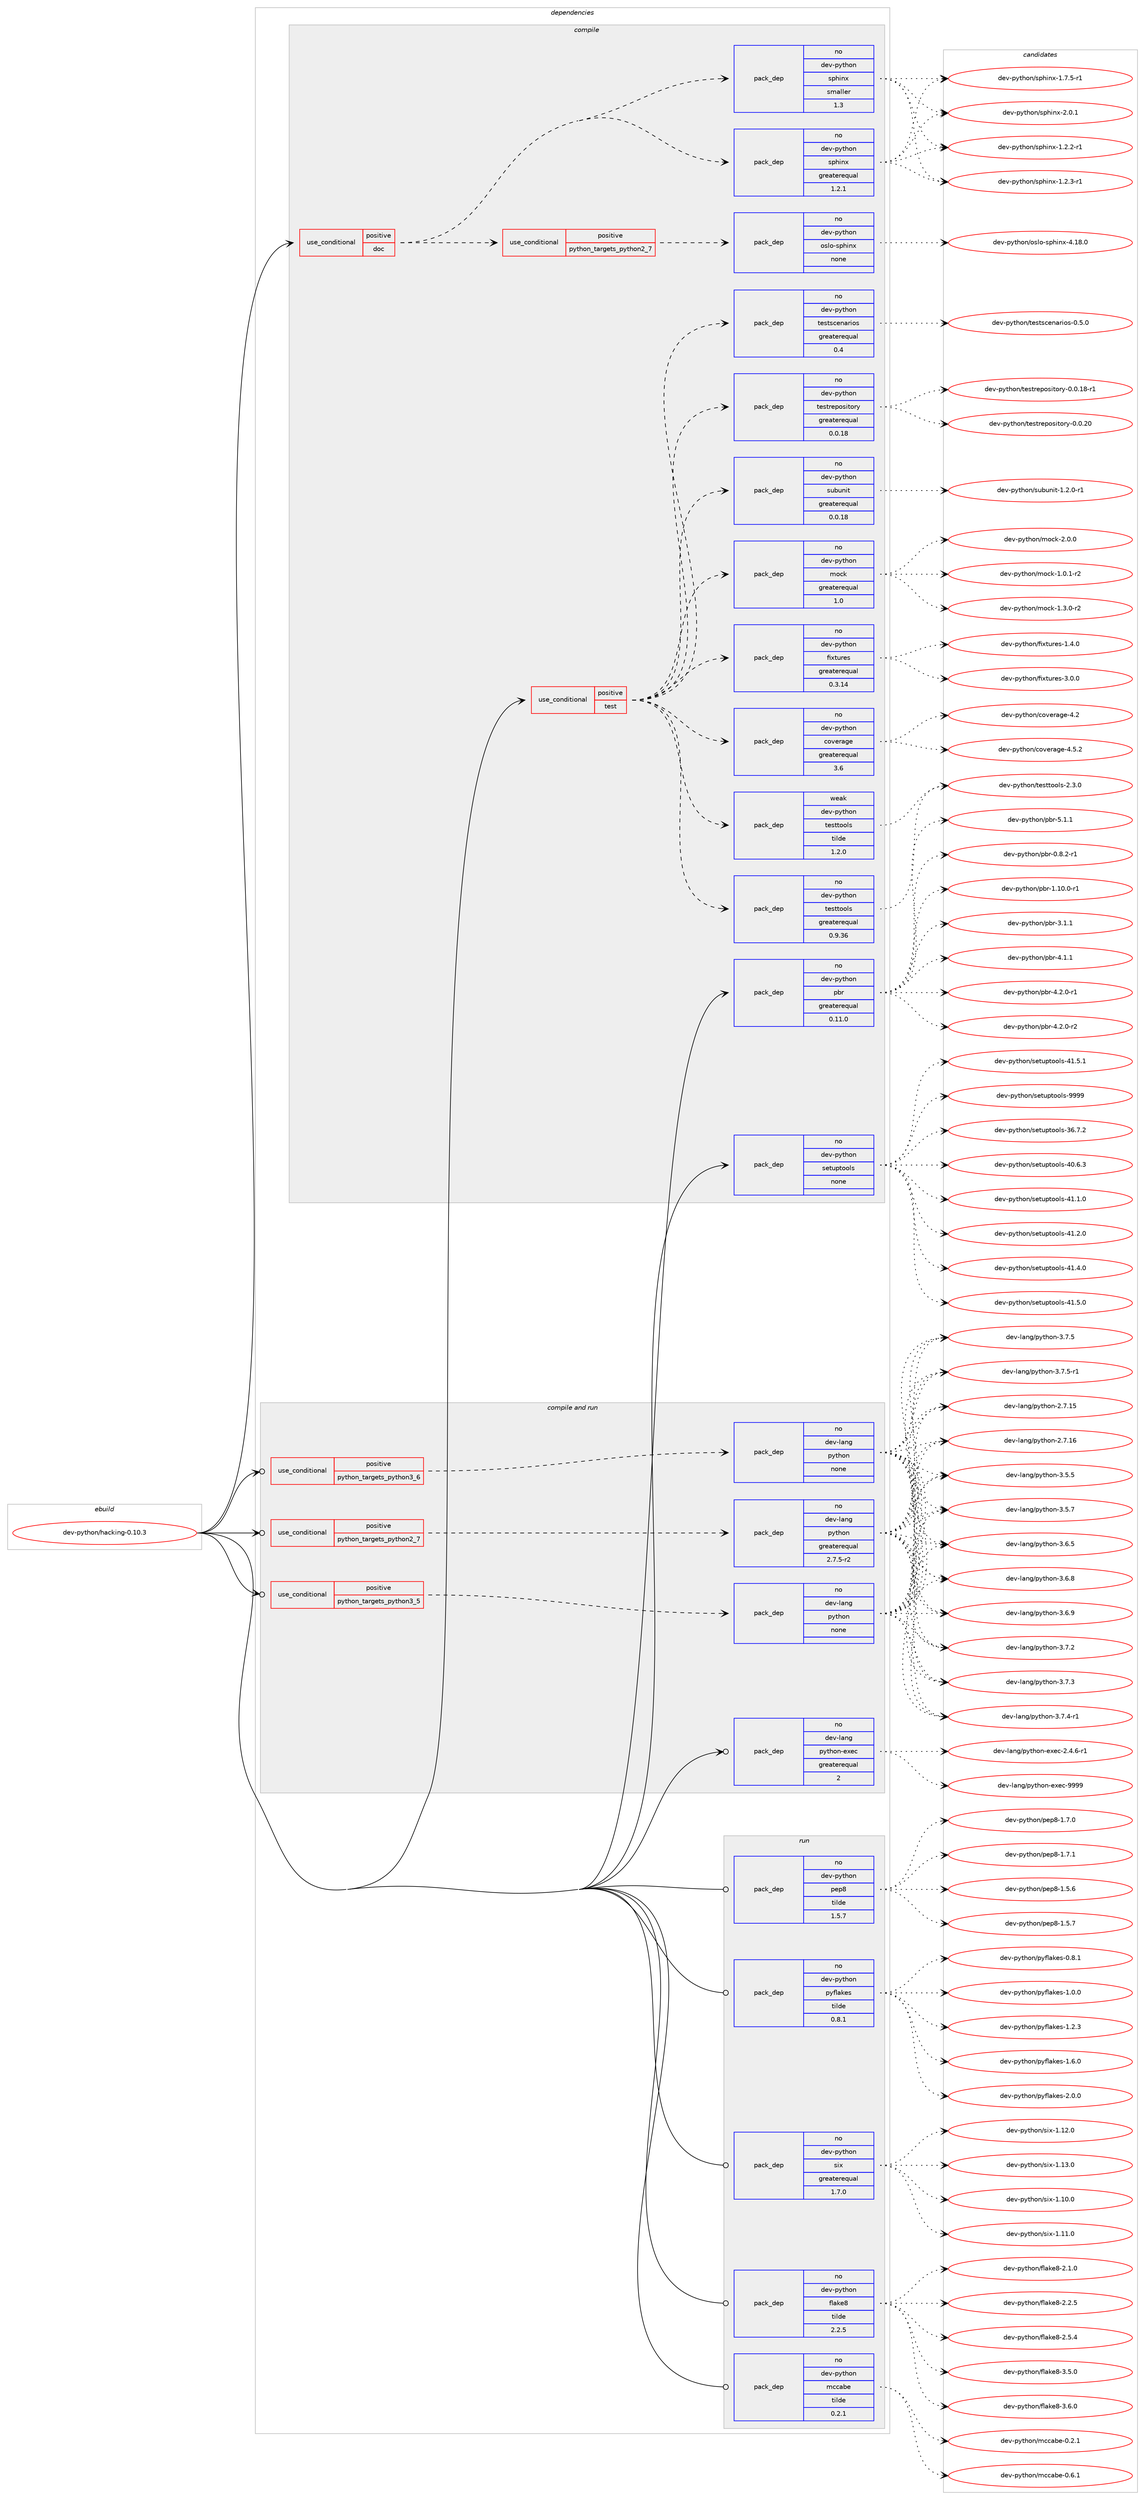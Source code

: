digraph prolog {

# *************
# Graph options
# *************

newrank=true;
concentrate=true;
compound=true;
graph [rankdir=LR,fontname=Helvetica,fontsize=10,ranksep=1.5];#, ranksep=2.5, nodesep=0.2];
edge  [arrowhead=vee];
node  [fontname=Helvetica,fontsize=10];

# **********
# The ebuild
# **********

subgraph cluster_leftcol {
color=gray;
rank=same;
label=<<i>ebuild</i>>;
id [label="dev-python/hacking-0.10.3", color=red, width=4, href="../dev-python/hacking-0.10.3.svg"];
}

# ****************
# The dependencies
# ****************

subgraph cluster_midcol {
color=gray;
label=<<i>dependencies</i>>;
subgraph cluster_compile {
fillcolor="#eeeeee";
style=filled;
label=<<i>compile</i>>;
subgraph cond140404 {
dependency608128 [label=<<TABLE BORDER="0" CELLBORDER="1" CELLSPACING="0" CELLPADDING="4"><TR><TD ROWSPAN="3" CELLPADDING="10">use_conditional</TD></TR><TR><TD>positive</TD></TR><TR><TD>doc</TD></TR></TABLE>>, shape=none, color=red];
subgraph pack455925 {
dependency608129 [label=<<TABLE BORDER="0" CELLBORDER="1" CELLSPACING="0" CELLPADDING="4" WIDTH="220"><TR><TD ROWSPAN="6" CELLPADDING="30">pack_dep</TD></TR><TR><TD WIDTH="110">no</TD></TR><TR><TD>dev-python</TD></TR><TR><TD>sphinx</TD></TR><TR><TD>greaterequal</TD></TR><TR><TD>1.2.1</TD></TR></TABLE>>, shape=none, color=blue];
}
dependency608128:e -> dependency608129:w [weight=20,style="dashed",arrowhead="vee"];
subgraph pack455926 {
dependency608130 [label=<<TABLE BORDER="0" CELLBORDER="1" CELLSPACING="0" CELLPADDING="4" WIDTH="220"><TR><TD ROWSPAN="6" CELLPADDING="30">pack_dep</TD></TR><TR><TD WIDTH="110">no</TD></TR><TR><TD>dev-python</TD></TR><TR><TD>sphinx</TD></TR><TR><TD>smaller</TD></TR><TR><TD>1.3</TD></TR></TABLE>>, shape=none, color=blue];
}
dependency608128:e -> dependency608130:w [weight=20,style="dashed",arrowhead="vee"];
subgraph cond140405 {
dependency608131 [label=<<TABLE BORDER="0" CELLBORDER="1" CELLSPACING="0" CELLPADDING="4"><TR><TD ROWSPAN="3" CELLPADDING="10">use_conditional</TD></TR><TR><TD>positive</TD></TR><TR><TD>python_targets_python2_7</TD></TR></TABLE>>, shape=none, color=red];
subgraph pack455927 {
dependency608132 [label=<<TABLE BORDER="0" CELLBORDER="1" CELLSPACING="0" CELLPADDING="4" WIDTH="220"><TR><TD ROWSPAN="6" CELLPADDING="30">pack_dep</TD></TR><TR><TD WIDTH="110">no</TD></TR><TR><TD>dev-python</TD></TR><TR><TD>oslo-sphinx</TD></TR><TR><TD>none</TD></TR><TR><TD></TD></TR></TABLE>>, shape=none, color=blue];
}
dependency608131:e -> dependency608132:w [weight=20,style="dashed",arrowhead="vee"];
}
dependency608128:e -> dependency608131:w [weight=20,style="dashed",arrowhead="vee"];
}
id:e -> dependency608128:w [weight=20,style="solid",arrowhead="vee"];
subgraph cond140406 {
dependency608133 [label=<<TABLE BORDER="0" CELLBORDER="1" CELLSPACING="0" CELLPADDING="4"><TR><TD ROWSPAN="3" CELLPADDING="10">use_conditional</TD></TR><TR><TD>positive</TD></TR><TR><TD>test</TD></TR></TABLE>>, shape=none, color=red];
subgraph pack455928 {
dependency608134 [label=<<TABLE BORDER="0" CELLBORDER="1" CELLSPACING="0" CELLPADDING="4" WIDTH="220"><TR><TD ROWSPAN="6" CELLPADDING="30">pack_dep</TD></TR><TR><TD WIDTH="110">no</TD></TR><TR><TD>dev-python</TD></TR><TR><TD>coverage</TD></TR><TR><TD>greaterequal</TD></TR><TR><TD>3.6</TD></TR></TABLE>>, shape=none, color=blue];
}
dependency608133:e -> dependency608134:w [weight=20,style="dashed",arrowhead="vee"];
subgraph pack455929 {
dependency608135 [label=<<TABLE BORDER="0" CELLBORDER="1" CELLSPACING="0" CELLPADDING="4" WIDTH="220"><TR><TD ROWSPAN="6" CELLPADDING="30">pack_dep</TD></TR><TR><TD WIDTH="110">no</TD></TR><TR><TD>dev-python</TD></TR><TR><TD>fixtures</TD></TR><TR><TD>greaterequal</TD></TR><TR><TD>0.3.14</TD></TR></TABLE>>, shape=none, color=blue];
}
dependency608133:e -> dependency608135:w [weight=20,style="dashed",arrowhead="vee"];
subgraph pack455930 {
dependency608136 [label=<<TABLE BORDER="0" CELLBORDER="1" CELLSPACING="0" CELLPADDING="4" WIDTH="220"><TR><TD ROWSPAN="6" CELLPADDING="30">pack_dep</TD></TR><TR><TD WIDTH="110">no</TD></TR><TR><TD>dev-python</TD></TR><TR><TD>mock</TD></TR><TR><TD>greaterequal</TD></TR><TR><TD>1.0</TD></TR></TABLE>>, shape=none, color=blue];
}
dependency608133:e -> dependency608136:w [weight=20,style="dashed",arrowhead="vee"];
subgraph pack455931 {
dependency608137 [label=<<TABLE BORDER="0" CELLBORDER="1" CELLSPACING="0" CELLPADDING="4" WIDTH="220"><TR><TD ROWSPAN="6" CELLPADDING="30">pack_dep</TD></TR><TR><TD WIDTH="110">no</TD></TR><TR><TD>dev-python</TD></TR><TR><TD>subunit</TD></TR><TR><TD>greaterequal</TD></TR><TR><TD>0.0.18</TD></TR></TABLE>>, shape=none, color=blue];
}
dependency608133:e -> dependency608137:w [weight=20,style="dashed",arrowhead="vee"];
subgraph pack455932 {
dependency608138 [label=<<TABLE BORDER="0" CELLBORDER="1" CELLSPACING="0" CELLPADDING="4" WIDTH="220"><TR><TD ROWSPAN="6" CELLPADDING="30">pack_dep</TD></TR><TR><TD WIDTH="110">no</TD></TR><TR><TD>dev-python</TD></TR><TR><TD>testrepository</TD></TR><TR><TD>greaterequal</TD></TR><TR><TD>0.0.18</TD></TR></TABLE>>, shape=none, color=blue];
}
dependency608133:e -> dependency608138:w [weight=20,style="dashed",arrowhead="vee"];
subgraph pack455933 {
dependency608139 [label=<<TABLE BORDER="0" CELLBORDER="1" CELLSPACING="0" CELLPADDING="4" WIDTH="220"><TR><TD ROWSPAN="6" CELLPADDING="30">pack_dep</TD></TR><TR><TD WIDTH="110">no</TD></TR><TR><TD>dev-python</TD></TR><TR><TD>testscenarios</TD></TR><TR><TD>greaterequal</TD></TR><TR><TD>0.4</TD></TR></TABLE>>, shape=none, color=blue];
}
dependency608133:e -> dependency608139:w [weight=20,style="dashed",arrowhead="vee"];
subgraph pack455934 {
dependency608140 [label=<<TABLE BORDER="0" CELLBORDER="1" CELLSPACING="0" CELLPADDING="4" WIDTH="220"><TR><TD ROWSPAN="6" CELLPADDING="30">pack_dep</TD></TR><TR><TD WIDTH="110">no</TD></TR><TR><TD>dev-python</TD></TR><TR><TD>testtools</TD></TR><TR><TD>greaterequal</TD></TR><TR><TD>0.9.36</TD></TR></TABLE>>, shape=none, color=blue];
}
dependency608133:e -> dependency608140:w [weight=20,style="dashed",arrowhead="vee"];
subgraph pack455935 {
dependency608141 [label=<<TABLE BORDER="0" CELLBORDER="1" CELLSPACING="0" CELLPADDING="4" WIDTH="220"><TR><TD ROWSPAN="6" CELLPADDING="30">pack_dep</TD></TR><TR><TD WIDTH="110">weak</TD></TR><TR><TD>dev-python</TD></TR><TR><TD>testtools</TD></TR><TR><TD>tilde</TD></TR><TR><TD>1.2.0</TD></TR></TABLE>>, shape=none, color=blue];
}
dependency608133:e -> dependency608141:w [weight=20,style="dashed",arrowhead="vee"];
}
id:e -> dependency608133:w [weight=20,style="solid",arrowhead="vee"];
subgraph pack455936 {
dependency608142 [label=<<TABLE BORDER="0" CELLBORDER="1" CELLSPACING="0" CELLPADDING="4" WIDTH="220"><TR><TD ROWSPAN="6" CELLPADDING="30">pack_dep</TD></TR><TR><TD WIDTH="110">no</TD></TR><TR><TD>dev-python</TD></TR><TR><TD>pbr</TD></TR><TR><TD>greaterequal</TD></TR><TR><TD>0.11.0</TD></TR></TABLE>>, shape=none, color=blue];
}
id:e -> dependency608142:w [weight=20,style="solid",arrowhead="vee"];
subgraph pack455937 {
dependency608143 [label=<<TABLE BORDER="0" CELLBORDER="1" CELLSPACING="0" CELLPADDING="4" WIDTH="220"><TR><TD ROWSPAN="6" CELLPADDING="30">pack_dep</TD></TR><TR><TD WIDTH="110">no</TD></TR><TR><TD>dev-python</TD></TR><TR><TD>setuptools</TD></TR><TR><TD>none</TD></TR><TR><TD></TD></TR></TABLE>>, shape=none, color=blue];
}
id:e -> dependency608143:w [weight=20,style="solid",arrowhead="vee"];
}
subgraph cluster_compileandrun {
fillcolor="#eeeeee";
style=filled;
label=<<i>compile and run</i>>;
subgraph cond140407 {
dependency608144 [label=<<TABLE BORDER="0" CELLBORDER="1" CELLSPACING="0" CELLPADDING="4"><TR><TD ROWSPAN="3" CELLPADDING="10">use_conditional</TD></TR><TR><TD>positive</TD></TR><TR><TD>python_targets_python2_7</TD></TR></TABLE>>, shape=none, color=red];
subgraph pack455938 {
dependency608145 [label=<<TABLE BORDER="0" CELLBORDER="1" CELLSPACING="0" CELLPADDING="4" WIDTH="220"><TR><TD ROWSPAN="6" CELLPADDING="30">pack_dep</TD></TR><TR><TD WIDTH="110">no</TD></TR><TR><TD>dev-lang</TD></TR><TR><TD>python</TD></TR><TR><TD>greaterequal</TD></TR><TR><TD>2.7.5-r2</TD></TR></TABLE>>, shape=none, color=blue];
}
dependency608144:e -> dependency608145:w [weight=20,style="dashed",arrowhead="vee"];
}
id:e -> dependency608144:w [weight=20,style="solid",arrowhead="odotvee"];
subgraph cond140408 {
dependency608146 [label=<<TABLE BORDER="0" CELLBORDER="1" CELLSPACING="0" CELLPADDING="4"><TR><TD ROWSPAN="3" CELLPADDING="10">use_conditional</TD></TR><TR><TD>positive</TD></TR><TR><TD>python_targets_python3_5</TD></TR></TABLE>>, shape=none, color=red];
subgraph pack455939 {
dependency608147 [label=<<TABLE BORDER="0" CELLBORDER="1" CELLSPACING="0" CELLPADDING="4" WIDTH="220"><TR><TD ROWSPAN="6" CELLPADDING="30">pack_dep</TD></TR><TR><TD WIDTH="110">no</TD></TR><TR><TD>dev-lang</TD></TR><TR><TD>python</TD></TR><TR><TD>none</TD></TR><TR><TD></TD></TR></TABLE>>, shape=none, color=blue];
}
dependency608146:e -> dependency608147:w [weight=20,style="dashed",arrowhead="vee"];
}
id:e -> dependency608146:w [weight=20,style="solid",arrowhead="odotvee"];
subgraph cond140409 {
dependency608148 [label=<<TABLE BORDER="0" CELLBORDER="1" CELLSPACING="0" CELLPADDING="4"><TR><TD ROWSPAN="3" CELLPADDING="10">use_conditional</TD></TR><TR><TD>positive</TD></TR><TR><TD>python_targets_python3_6</TD></TR></TABLE>>, shape=none, color=red];
subgraph pack455940 {
dependency608149 [label=<<TABLE BORDER="0" CELLBORDER="1" CELLSPACING="0" CELLPADDING="4" WIDTH="220"><TR><TD ROWSPAN="6" CELLPADDING="30">pack_dep</TD></TR><TR><TD WIDTH="110">no</TD></TR><TR><TD>dev-lang</TD></TR><TR><TD>python</TD></TR><TR><TD>none</TD></TR><TR><TD></TD></TR></TABLE>>, shape=none, color=blue];
}
dependency608148:e -> dependency608149:w [weight=20,style="dashed",arrowhead="vee"];
}
id:e -> dependency608148:w [weight=20,style="solid",arrowhead="odotvee"];
subgraph pack455941 {
dependency608150 [label=<<TABLE BORDER="0" CELLBORDER="1" CELLSPACING="0" CELLPADDING="4" WIDTH="220"><TR><TD ROWSPAN="6" CELLPADDING="30">pack_dep</TD></TR><TR><TD WIDTH="110">no</TD></TR><TR><TD>dev-lang</TD></TR><TR><TD>python-exec</TD></TR><TR><TD>greaterequal</TD></TR><TR><TD>2</TD></TR></TABLE>>, shape=none, color=blue];
}
id:e -> dependency608150:w [weight=20,style="solid",arrowhead="odotvee"];
}
subgraph cluster_run {
fillcolor="#eeeeee";
style=filled;
label=<<i>run</i>>;
subgraph pack455942 {
dependency608151 [label=<<TABLE BORDER="0" CELLBORDER="1" CELLSPACING="0" CELLPADDING="4" WIDTH="220"><TR><TD ROWSPAN="6" CELLPADDING="30">pack_dep</TD></TR><TR><TD WIDTH="110">no</TD></TR><TR><TD>dev-python</TD></TR><TR><TD>flake8</TD></TR><TR><TD>tilde</TD></TR><TR><TD>2.2.5</TD></TR></TABLE>>, shape=none, color=blue];
}
id:e -> dependency608151:w [weight=20,style="solid",arrowhead="odot"];
subgraph pack455943 {
dependency608152 [label=<<TABLE BORDER="0" CELLBORDER="1" CELLSPACING="0" CELLPADDING="4" WIDTH="220"><TR><TD ROWSPAN="6" CELLPADDING="30">pack_dep</TD></TR><TR><TD WIDTH="110">no</TD></TR><TR><TD>dev-python</TD></TR><TR><TD>mccabe</TD></TR><TR><TD>tilde</TD></TR><TR><TD>0.2.1</TD></TR></TABLE>>, shape=none, color=blue];
}
id:e -> dependency608152:w [weight=20,style="solid",arrowhead="odot"];
subgraph pack455944 {
dependency608153 [label=<<TABLE BORDER="0" CELLBORDER="1" CELLSPACING="0" CELLPADDING="4" WIDTH="220"><TR><TD ROWSPAN="6" CELLPADDING="30">pack_dep</TD></TR><TR><TD WIDTH="110">no</TD></TR><TR><TD>dev-python</TD></TR><TR><TD>pep8</TD></TR><TR><TD>tilde</TD></TR><TR><TD>1.5.7</TD></TR></TABLE>>, shape=none, color=blue];
}
id:e -> dependency608153:w [weight=20,style="solid",arrowhead="odot"];
subgraph pack455945 {
dependency608154 [label=<<TABLE BORDER="0" CELLBORDER="1" CELLSPACING="0" CELLPADDING="4" WIDTH="220"><TR><TD ROWSPAN="6" CELLPADDING="30">pack_dep</TD></TR><TR><TD WIDTH="110">no</TD></TR><TR><TD>dev-python</TD></TR><TR><TD>pyflakes</TD></TR><TR><TD>tilde</TD></TR><TR><TD>0.8.1</TD></TR></TABLE>>, shape=none, color=blue];
}
id:e -> dependency608154:w [weight=20,style="solid",arrowhead="odot"];
subgraph pack455946 {
dependency608155 [label=<<TABLE BORDER="0" CELLBORDER="1" CELLSPACING="0" CELLPADDING="4" WIDTH="220"><TR><TD ROWSPAN="6" CELLPADDING="30">pack_dep</TD></TR><TR><TD WIDTH="110">no</TD></TR><TR><TD>dev-python</TD></TR><TR><TD>six</TD></TR><TR><TD>greaterequal</TD></TR><TR><TD>1.7.0</TD></TR></TABLE>>, shape=none, color=blue];
}
id:e -> dependency608155:w [weight=20,style="solid",arrowhead="odot"];
}
}

# **************
# The candidates
# **************

subgraph cluster_choices {
rank=same;
color=gray;
label=<<i>candidates</i>>;

subgraph choice455925 {
color=black;
nodesep=1;
choice10010111845112121116104111110471151121041051101204549465046504511449 [label="dev-python/sphinx-1.2.2-r1", color=red, width=4,href="../dev-python/sphinx-1.2.2-r1.svg"];
choice10010111845112121116104111110471151121041051101204549465046514511449 [label="dev-python/sphinx-1.2.3-r1", color=red, width=4,href="../dev-python/sphinx-1.2.3-r1.svg"];
choice10010111845112121116104111110471151121041051101204549465546534511449 [label="dev-python/sphinx-1.7.5-r1", color=red, width=4,href="../dev-python/sphinx-1.7.5-r1.svg"];
choice1001011184511212111610411111047115112104105110120455046484649 [label="dev-python/sphinx-2.0.1", color=red, width=4,href="../dev-python/sphinx-2.0.1.svg"];
dependency608129:e -> choice10010111845112121116104111110471151121041051101204549465046504511449:w [style=dotted,weight="100"];
dependency608129:e -> choice10010111845112121116104111110471151121041051101204549465046514511449:w [style=dotted,weight="100"];
dependency608129:e -> choice10010111845112121116104111110471151121041051101204549465546534511449:w [style=dotted,weight="100"];
dependency608129:e -> choice1001011184511212111610411111047115112104105110120455046484649:w [style=dotted,weight="100"];
}
subgraph choice455926 {
color=black;
nodesep=1;
choice10010111845112121116104111110471151121041051101204549465046504511449 [label="dev-python/sphinx-1.2.2-r1", color=red, width=4,href="../dev-python/sphinx-1.2.2-r1.svg"];
choice10010111845112121116104111110471151121041051101204549465046514511449 [label="dev-python/sphinx-1.2.3-r1", color=red, width=4,href="../dev-python/sphinx-1.2.3-r1.svg"];
choice10010111845112121116104111110471151121041051101204549465546534511449 [label="dev-python/sphinx-1.7.5-r1", color=red, width=4,href="../dev-python/sphinx-1.7.5-r1.svg"];
choice1001011184511212111610411111047115112104105110120455046484649 [label="dev-python/sphinx-2.0.1", color=red, width=4,href="../dev-python/sphinx-2.0.1.svg"];
dependency608130:e -> choice10010111845112121116104111110471151121041051101204549465046504511449:w [style=dotted,weight="100"];
dependency608130:e -> choice10010111845112121116104111110471151121041051101204549465046514511449:w [style=dotted,weight="100"];
dependency608130:e -> choice10010111845112121116104111110471151121041051101204549465546534511449:w [style=dotted,weight="100"];
dependency608130:e -> choice1001011184511212111610411111047115112104105110120455046484649:w [style=dotted,weight="100"];
}
subgraph choice455927 {
color=black;
nodesep=1;
choice10010111845112121116104111110471111151081114511511210410511012045524649564648 [label="dev-python/oslo-sphinx-4.18.0", color=red, width=4,href="../dev-python/oslo-sphinx-4.18.0.svg"];
dependency608132:e -> choice10010111845112121116104111110471111151081114511511210410511012045524649564648:w [style=dotted,weight="100"];
}
subgraph choice455928 {
color=black;
nodesep=1;
choice1001011184511212111610411111047991111181011149710310145524650 [label="dev-python/coverage-4.2", color=red, width=4,href="../dev-python/coverage-4.2.svg"];
choice10010111845112121116104111110479911111810111497103101455246534650 [label="dev-python/coverage-4.5.2", color=red, width=4,href="../dev-python/coverage-4.5.2.svg"];
dependency608134:e -> choice1001011184511212111610411111047991111181011149710310145524650:w [style=dotted,weight="100"];
dependency608134:e -> choice10010111845112121116104111110479911111810111497103101455246534650:w [style=dotted,weight="100"];
}
subgraph choice455929 {
color=black;
nodesep=1;
choice1001011184511212111610411111047102105120116117114101115454946524648 [label="dev-python/fixtures-1.4.0", color=red, width=4,href="../dev-python/fixtures-1.4.0.svg"];
choice1001011184511212111610411111047102105120116117114101115455146484648 [label="dev-python/fixtures-3.0.0", color=red, width=4,href="../dev-python/fixtures-3.0.0.svg"];
dependency608135:e -> choice1001011184511212111610411111047102105120116117114101115454946524648:w [style=dotted,weight="100"];
dependency608135:e -> choice1001011184511212111610411111047102105120116117114101115455146484648:w [style=dotted,weight="100"];
}
subgraph choice455930 {
color=black;
nodesep=1;
choice1001011184511212111610411111047109111991074549464846494511450 [label="dev-python/mock-1.0.1-r2", color=red, width=4,href="../dev-python/mock-1.0.1-r2.svg"];
choice1001011184511212111610411111047109111991074549465146484511450 [label="dev-python/mock-1.3.0-r2", color=red, width=4,href="../dev-python/mock-1.3.0-r2.svg"];
choice100101118451121211161041111104710911199107455046484648 [label="dev-python/mock-2.0.0", color=red, width=4,href="../dev-python/mock-2.0.0.svg"];
dependency608136:e -> choice1001011184511212111610411111047109111991074549464846494511450:w [style=dotted,weight="100"];
dependency608136:e -> choice1001011184511212111610411111047109111991074549465146484511450:w [style=dotted,weight="100"];
dependency608136:e -> choice100101118451121211161041111104710911199107455046484648:w [style=dotted,weight="100"];
}
subgraph choice455931 {
color=black;
nodesep=1;
choice1001011184511212111610411111047115117981171101051164549465046484511449 [label="dev-python/subunit-1.2.0-r1", color=red, width=4,href="../dev-python/subunit-1.2.0-r1.svg"];
dependency608137:e -> choice1001011184511212111610411111047115117981171101051164549465046484511449:w [style=dotted,weight="100"];
}
subgraph choice455932 {
color=black;
nodesep=1;
choice1001011184511212111610411111047116101115116114101112111115105116111114121454846484649564511449 [label="dev-python/testrepository-0.0.18-r1", color=red, width=4,href="../dev-python/testrepository-0.0.18-r1.svg"];
choice100101118451121211161041111104711610111511611410111211111510511611111412145484648465048 [label="dev-python/testrepository-0.0.20", color=red, width=4,href="../dev-python/testrepository-0.0.20.svg"];
dependency608138:e -> choice1001011184511212111610411111047116101115116114101112111115105116111114121454846484649564511449:w [style=dotted,weight="100"];
dependency608138:e -> choice100101118451121211161041111104711610111511611410111211111510511611111412145484648465048:w [style=dotted,weight="100"];
}
subgraph choice455933 {
color=black;
nodesep=1;
choice10010111845112121116104111110471161011151161159910111097114105111115454846534648 [label="dev-python/testscenarios-0.5.0", color=red, width=4,href="../dev-python/testscenarios-0.5.0.svg"];
dependency608139:e -> choice10010111845112121116104111110471161011151161159910111097114105111115454846534648:w [style=dotted,weight="100"];
}
subgraph choice455934 {
color=black;
nodesep=1;
choice1001011184511212111610411111047116101115116116111111108115455046514648 [label="dev-python/testtools-2.3.0", color=red, width=4,href="../dev-python/testtools-2.3.0.svg"];
dependency608140:e -> choice1001011184511212111610411111047116101115116116111111108115455046514648:w [style=dotted,weight="100"];
}
subgraph choice455935 {
color=black;
nodesep=1;
choice1001011184511212111610411111047116101115116116111111108115455046514648 [label="dev-python/testtools-2.3.0", color=red, width=4,href="../dev-python/testtools-2.3.0.svg"];
dependency608141:e -> choice1001011184511212111610411111047116101115116116111111108115455046514648:w [style=dotted,weight="100"];
}
subgraph choice455936 {
color=black;
nodesep=1;
choice1001011184511212111610411111047112981144548465646504511449 [label="dev-python/pbr-0.8.2-r1", color=red, width=4,href="../dev-python/pbr-0.8.2-r1.svg"];
choice100101118451121211161041111104711298114454946494846484511449 [label="dev-python/pbr-1.10.0-r1", color=red, width=4,href="../dev-python/pbr-1.10.0-r1.svg"];
choice100101118451121211161041111104711298114455146494649 [label="dev-python/pbr-3.1.1", color=red, width=4,href="../dev-python/pbr-3.1.1.svg"];
choice100101118451121211161041111104711298114455246494649 [label="dev-python/pbr-4.1.1", color=red, width=4,href="../dev-python/pbr-4.1.1.svg"];
choice1001011184511212111610411111047112981144552465046484511449 [label="dev-python/pbr-4.2.0-r1", color=red, width=4,href="../dev-python/pbr-4.2.0-r1.svg"];
choice1001011184511212111610411111047112981144552465046484511450 [label="dev-python/pbr-4.2.0-r2", color=red, width=4,href="../dev-python/pbr-4.2.0-r2.svg"];
choice100101118451121211161041111104711298114455346494649 [label="dev-python/pbr-5.1.1", color=red, width=4,href="../dev-python/pbr-5.1.1.svg"];
dependency608142:e -> choice1001011184511212111610411111047112981144548465646504511449:w [style=dotted,weight="100"];
dependency608142:e -> choice100101118451121211161041111104711298114454946494846484511449:w [style=dotted,weight="100"];
dependency608142:e -> choice100101118451121211161041111104711298114455146494649:w [style=dotted,weight="100"];
dependency608142:e -> choice100101118451121211161041111104711298114455246494649:w [style=dotted,weight="100"];
dependency608142:e -> choice1001011184511212111610411111047112981144552465046484511449:w [style=dotted,weight="100"];
dependency608142:e -> choice1001011184511212111610411111047112981144552465046484511450:w [style=dotted,weight="100"];
dependency608142:e -> choice100101118451121211161041111104711298114455346494649:w [style=dotted,weight="100"];
}
subgraph choice455937 {
color=black;
nodesep=1;
choice100101118451121211161041111104711510111611711211611111110811545515446554650 [label="dev-python/setuptools-36.7.2", color=red, width=4,href="../dev-python/setuptools-36.7.2.svg"];
choice100101118451121211161041111104711510111611711211611111110811545524846544651 [label="dev-python/setuptools-40.6.3", color=red, width=4,href="../dev-python/setuptools-40.6.3.svg"];
choice100101118451121211161041111104711510111611711211611111110811545524946494648 [label="dev-python/setuptools-41.1.0", color=red, width=4,href="../dev-python/setuptools-41.1.0.svg"];
choice100101118451121211161041111104711510111611711211611111110811545524946504648 [label="dev-python/setuptools-41.2.0", color=red, width=4,href="../dev-python/setuptools-41.2.0.svg"];
choice100101118451121211161041111104711510111611711211611111110811545524946524648 [label="dev-python/setuptools-41.4.0", color=red, width=4,href="../dev-python/setuptools-41.4.0.svg"];
choice100101118451121211161041111104711510111611711211611111110811545524946534648 [label="dev-python/setuptools-41.5.0", color=red, width=4,href="../dev-python/setuptools-41.5.0.svg"];
choice100101118451121211161041111104711510111611711211611111110811545524946534649 [label="dev-python/setuptools-41.5.1", color=red, width=4,href="../dev-python/setuptools-41.5.1.svg"];
choice10010111845112121116104111110471151011161171121161111111081154557575757 [label="dev-python/setuptools-9999", color=red, width=4,href="../dev-python/setuptools-9999.svg"];
dependency608143:e -> choice100101118451121211161041111104711510111611711211611111110811545515446554650:w [style=dotted,weight="100"];
dependency608143:e -> choice100101118451121211161041111104711510111611711211611111110811545524846544651:w [style=dotted,weight="100"];
dependency608143:e -> choice100101118451121211161041111104711510111611711211611111110811545524946494648:w [style=dotted,weight="100"];
dependency608143:e -> choice100101118451121211161041111104711510111611711211611111110811545524946504648:w [style=dotted,weight="100"];
dependency608143:e -> choice100101118451121211161041111104711510111611711211611111110811545524946524648:w [style=dotted,weight="100"];
dependency608143:e -> choice100101118451121211161041111104711510111611711211611111110811545524946534648:w [style=dotted,weight="100"];
dependency608143:e -> choice100101118451121211161041111104711510111611711211611111110811545524946534649:w [style=dotted,weight="100"];
dependency608143:e -> choice10010111845112121116104111110471151011161171121161111111081154557575757:w [style=dotted,weight="100"];
}
subgraph choice455938 {
color=black;
nodesep=1;
choice10010111845108971101034711212111610411111045504655464953 [label="dev-lang/python-2.7.15", color=red, width=4,href="../dev-lang/python-2.7.15.svg"];
choice10010111845108971101034711212111610411111045504655464954 [label="dev-lang/python-2.7.16", color=red, width=4,href="../dev-lang/python-2.7.16.svg"];
choice100101118451089711010347112121116104111110455146534653 [label="dev-lang/python-3.5.5", color=red, width=4,href="../dev-lang/python-3.5.5.svg"];
choice100101118451089711010347112121116104111110455146534655 [label="dev-lang/python-3.5.7", color=red, width=4,href="../dev-lang/python-3.5.7.svg"];
choice100101118451089711010347112121116104111110455146544653 [label="dev-lang/python-3.6.5", color=red, width=4,href="../dev-lang/python-3.6.5.svg"];
choice100101118451089711010347112121116104111110455146544656 [label="dev-lang/python-3.6.8", color=red, width=4,href="../dev-lang/python-3.6.8.svg"];
choice100101118451089711010347112121116104111110455146544657 [label="dev-lang/python-3.6.9", color=red, width=4,href="../dev-lang/python-3.6.9.svg"];
choice100101118451089711010347112121116104111110455146554650 [label="dev-lang/python-3.7.2", color=red, width=4,href="../dev-lang/python-3.7.2.svg"];
choice100101118451089711010347112121116104111110455146554651 [label="dev-lang/python-3.7.3", color=red, width=4,href="../dev-lang/python-3.7.3.svg"];
choice1001011184510897110103471121211161041111104551465546524511449 [label="dev-lang/python-3.7.4-r1", color=red, width=4,href="../dev-lang/python-3.7.4-r1.svg"];
choice100101118451089711010347112121116104111110455146554653 [label="dev-lang/python-3.7.5", color=red, width=4,href="../dev-lang/python-3.7.5.svg"];
choice1001011184510897110103471121211161041111104551465546534511449 [label="dev-lang/python-3.7.5-r1", color=red, width=4,href="../dev-lang/python-3.7.5-r1.svg"];
dependency608145:e -> choice10010111845108971101034711212111610411111045504655464953:w [style=dotted,weight="100"];
dependency608145:e -> choice10010111845108971101034711212111610411111045504655464954:w [style=dotted,weight="100"];
dependency608145:e -> choice100101118451089711010347112121116104111110455146534653:w [style=dotted,weight="100"];
dependency608145:e -> choice100101118451089711010347112121116104111110455146534655:w [style=dotted,weight="100"];
dependency608145:e -> choice100101118451089711010347112121116104111110455146544653:w [style=dotted,weight="100"];
dependency608145:e -> choice100101118451089711010347112121116104111110455146544656:w [style=dotted,weight="100"];
dependency608145:e -> choice100101118451089711010347112121116104111110455146544657:w [style=dotted,weight="100"];
dependency608145:e -> choice100101118451089711010347112121116104111110455146554650:w [style=dotted,weight="100"];
dependency608145:e -> choice100101118451089711010347112121116104111110455146554651:w [style=dotted,weight="100"];
dependency608145:e -> choice1001011184510897110103471121211161041111104551465546524511449:w [style=dotted,weight="100"];
dependency608145:e -> choice100101118451089711010347112121116104111110455146554653:w [style=dotted,weight="100"];
dependency608145:e -> choice1001011184510897110103471121211161041111104551465546534511449:w [style=dotted,weight="100"];
}
subgraph choice455939 {
color=black;
nodesep=1;
choice10010111845108971101034711212111610411111045504655464953 [label="dev-lang/python-2.7.15", color=red, width=4,href="../dev-lang/python-2.7.15.svg"];
choice10010111845108971101034711212111610411111045504655464954 [label="dev-lang/python-2.7.16", color=red, width=4,href="../dev-lang/python-2.7.16.svg"];
choice100101118451089711010347112121116104111110455146534653 [label="dev-lang/python-3.5.5", color=red, width=4,href="../dev-lang/python-3.5.5.svg"];
choice100101118451089711010347112121116104111110455146534655 [label="dev-lang/python-3.5.7", color=red, width=4,href="../dev-lang/python-3.5.7.svg"];
choice100101118451089711010347112121116104111110455146544653 [label="dev-lang/python-3.6.5", color=red, width=4,href="../dev-lang/python-3.6.5.svg"];
choice100101118451089711010347112121116104111110455146544656 [label="dev-lang/python-3.6.8", color=red, width=4,href="../dev-lang/python-3.6.8.svg"];
choice100101118451089711010347112121116104111110455146544657 [label="dev-lang/python-3.6.9", color=red, width=4,href="../dev-lang/python-3.6.9.svg"];
choice100101118451089711010347112121116104111110455146554650 [label="dev-lang/python-3.7.2", color=red, width=4,href="../dev-lang/python-3.7.2.svg"];
choice100101118451089711010347112121116104111110455146554651 [label="dev-lang/python-3.7.3", color=red, width=4,href="../dev-lang/python-3.7.3.svg"];
choice1001011184510897110103471121211161041111104551465546524511449 [label="dev-lang/python-3.7.4-r1", color=red, width=4,href="../dev-lang/python-3.7.4-r1.svg"];
choice100101118451089711010347112121116104111110455146554653 [label="dev-lang/python-3.7.5", color=red, width=4,href="../dev-lang/python-3.7.5.svg"];
choice1001011184510897110103471121211161041111104551465546534511449 [label="dev-lang/python-3.7.5-r1", color=red, width=4,href="../dev-lang/python-3.7.5-r1.svg"];
dependency608147:e -> choice10010111845108971101034711212111610411111045504655464953:w [style=dotted,weight="100"];
dependency608147:e -> choice10010111845108971101034711212111610411111045504655464954:w [style=dotted,weight="100"];
dependency608147:e -> choice100101118451089711010347112121116104111110455146534653:w [style=dotted,weight="100"];
dependency608147:e -> choice100101118451089711010347112121116104111110455146534655:w [style=dotted,weight="100"];
dependency608147:e -> choice100101118451089711010347112121116104111110455146544653:w [style=dotted,weight="100"];
dependency608147:e -> choice100101118451089711010347112121116104111110455146544656:w [style=dotted,weight="100"];
dependency608147:e -> choice100101118451089711010347112121116104111110455146544657:w [style=dotted,weight="100"];
dependency608147:e -> choice100101118451089711010347112121116104111110455146554650:w [style=dotted,weight="100"];
dependency608147:e -> choice100101118451089711010347112121116104111110455146554651:w [style=dotted,weight="100"];
dependency608147:e -> choice1001011184510897110103471121211161041111104551465546524511449:w [style=dotted,weight="100"];
dependency608147:e -> choice100101118451089711010347112121116104111110455146554653:w [style=dotted,weight="100"];
dependency608147:e -> choice1001011184510897110103471121211161041111104551465546534511449:w [style=dotted,weight="100"];
}
subgraph choice455940 {
color=black;
nodesep=1;
choice10010111845108971101034711212111610411111045504655464953 [label="dev-lang/python-2.7.15", color=red, width=4,href="../dev-lang/python-2.7.15.svg"];
choice10010111845108971101034711212111610411111045504655464954 [label="dev-lang/python-2.7.16", color=red, width=4,href="../dev-lang/python-2.7.16.svg"];
choice100101118451089711010347112121116104111110455146534653 [label="dev-lang/python-3.5.5", color=red, width=4,href="../dev-lang/python-3.5.5.svg"];
choice100101118451089711010347112121116104111110455146534655 [label="dev-lang/python-3.5.7", color=red, width=4,href="../dev-lang/python-3.5.7.svg"];
choice100101118451089711010347112121116104111110455146544653 [label="dev-lang/python-3.6.5", color=red, width=4,href="../dev-lang/python-3.6.5.svg"];
choice100101118451089711010347112121116104111110455146544656 [label="dev-lang/python-3.6.8", color=red, width=4,href="../dev-lang/python-3.6.8.svg"];
choice100101118451089711010347112121116104111110455146544657 [label="dev-lang/python-3.6.9", color=red, width=4,href="../dev-lang/python-3.6.9.svg"];
choice100101118451089711010347112121116104111110455146554650 [label="dev-lang/python-3.7.2", color=red, width=4,href="../dev-lang/python-3.7.2.svg"];
choice100101118451089711010347112121116104111110455146554651 [label="dev-lang/python-3.7.3", color=red, width=4,href="../dev-lang/python-3.7.3.svg"];
choice1001011184510897110103471121211161041111104551465546524511449 [label="dev-lang/python-3.7.4-r1", color=red, width=4,href="../dev-lang/python-3.7.4-r1.svg"];
choice100101118451089711010347112121116104111110455146554653 [label="dev-lang/python-3.7.5", color=red, width=4,href="../dev-lang/python-3.7.5.svg"];
choice1001011184510897110103471121211161041111104551465546534511449 [label="dev-lang/python-3.7.5-r1", color=red, width=4,href="../dev-lang/python-3.7.5-r1.svg"];
dependency608149:e -> choice10010111845108971101034711212111610411111045504655464953:w [style=dotted,weight="100"];
dependency608149:e -> choice10010111845108971101034711212111610411111045504655464954:w [style=dotted,weight="100"];
dependency608149:e -> choice100101118451089711010347112121116104111110455146534653:w [style=dotted,weight="100"];
dependency608149:e -> choice100101118451089711010347112121116104111110455146534655:w [style=dotted,weight="100"];
dependency608149:e -> choice100101118451089711010347112121116104111110455146544653:w [style=dotted,weight="100"];
dependency608149:e -> choice100101118451089711010347112121116104111110455146544656:w [style=dotted,weight="100"];
dependency608149:e -> choice100101118451089711010347112121116104111110455146544657:w [style=dotted,weight="100"];
dependency608149:e -> choice100101118451089711010347112121116104111110455146554650:w [style=dotted,weight="100"];
dependency608149:e -> choice100101118451089711010347112121116104111110455146554651:w [style=dotted,weight="100"];
dependency608149:e -> choice1001011184510897110103471121211161041111104551465546524511449:w [style=dotted,weight="100"];
dependency608149:e -> choice100101118451089711010347112121116104111110455146554653:w [style=dotted,weight="100"];
dependency608149:e -> choice1001011184510897110103471121211161041111104551465546534511449:w [style=dotted,weight="100"];
}
subgraph choice455941 {
color=black;
nodesep=1;
choice10010111845108971101034711212111610411111045101120101994550465246544511449 [label="dev-lang/python-exec-2.4.6-r1", color=red, width=4,href="../dev-lang/python-exec-2.4.6-r1.svg"];
choice10010111845108971101034711212111610411111045101120101994557575757 [label="dev-lang/python-exec-9999", color=red, width=4,href="../dev-lang/python-exec-9999.svg"];
dependency608150:e -> choice10010111845108971101034711212111610411111045101120101994550465246544511449:w [style=dotted,weight="100"];
dependency608150:e -> choice10010111845108971101034711212111610411111045101120101994557575757:w [style=dotted,weight="100"];
}
subgraph choice455942 {
color=black;
nodesep=1;
choice10010111845112121116104111110471021089710710156455046494648 [label="dev-python/flake8-2.1.0", color=red, width=4,href="../dev-python/flake8-2.1.0.svg"];
choice10010111845112121116104111110471021089710710156455046504653 [label="dev-python/flake8-2.2.5", color=red, width=4,href="../dev-python/flake8-2.2.5.svg"];
choice10010111845112121116104111110471021089710710156455046534652 [label="dev-python/flake8-2.5.4", color=red, width=4,href="../dev-python/flake8-2.5.4.svg"];
choice10010111845112121116104111110471021089710710156455146534648 [label="dev-python/flake8-3.5.0", color=red, width=4,href="../dev-python/flake8-3.5.0.svg"];
choice10010111845112121116104111110471021089710710156455146544648 [label="dev-python/flake8-3.6.0", color=red, width=4,href="../dev-python/flake8-3.6.0.svg"];
dependency608151:e -> choice10010111845112121116104111110471021089710710156455046494648:w [style=dotted,weight="100"];
dependency608151:e -> choice10010111845112121116104111110471021089710710156455046504653:w [style=dotted,weight="100"];
dependency608151:e -> choice10010111845112121116104111110471021089710710156455046534652:w [style=dotted,weight="100"];
dependency608151:e -> choice10010111845112121116104111110471021089710710156455146534648:w [style=dotted,weight="100"];
dependency608151:e -> choice10010111845112121116104111110471021089710710156455146544648:w [style=dotted,weight="100"];
}
subgraph choice455943 {
color=black;
nodesep=1;
choice100101118451121211161041111104710999999798101454846504649 [label="dev-python/mccabe-0.2.1", color=red, width=4,href="../dev-python/mccabe-0.2.1.svg"];
choice100101118451121211161041111104710999999798101454846544649 [label="dev-python/mccabe-0.6.1", color=red, width=4,href="../dev-python/mccabe-0.6.1.svg"];
dependency608152:e -> choice100101118451121211161041111104710999999798101454846504649:w [style=dotted,weight="100"];
dependency608152:e -> choice100101118451121211161041111104710999999798101454846544649:w [style=dotted,weight="100"];
}
subgraph choice455944 {
color=black;
nodesep=1;
choice100101118451121211161041111104711210111256454946534654 [label="dev-python/pep8-1.5.6", color=red, width=4,href="../dev-python/pep8-1.5.6.svg"];
choice100101118451121211161041111104711210111256454946534655 [label="dev-python/pep8-1.5.7", color=red, width=4,href="../dev-python/pep8-1.5.7.svg"];
choice100101118451121211161041111104711210111256454946554648 [label="dev-python/pep8-1.7.0", color=red, width=4,href="../dev-python/pep8-1.7.0.svg"];
choice100101118451121211161041111104711210111256454946554649 [label="dev-python/pep8-1.7.1", color=red, width=4,href="../dev-python/pep8-1.7.1.svg"];
dependency608153:e -> choice100101118451121211161041111104711210111256454946534654:w [style=dotted,weight="100"];
dependency608153:e -> choice100101118451121211161041111104711210111256454946534655:w [style=dotted,weight="100"];
dependency608153:e -> choice100101118451121211161041111104711210111256454946554648:w [style=dotted,weight="100"];
dependency608153:e -> choice100101118451121211161041111104711210111256454946554649:w [style=dotted,weight="100"];
}
subgraph choice455945 {
color=black;
nodesep=1;
choice100101118451121211161041111104711212110210897107101115454846564649 [label="dev-python/pyflakes-0.8.1", color=red, width=4,href="../dev-python/pyflakes-0.8.1.svg"];
choice100101118451121211161041111104711212110210897107101115454946484648 [label="dev-python/pyflakes-1.0.0", color=red, width=4,href="../dev-python/pyflakes-1.0.0.svg"];
choice100101118451121211161041111104711212110210897107101115454946504651 [label="dev-python/pyflakes-1.2.3", color=red, width=4,href="../dev-python/pyflakes-1.2.3.svg"];
choice100101118451121211161041111104711212110210897107101115454946544648 [label="dev-python/pyflakes-1.6.0", color=red, width=4,href="../dev-python/pyflakes-1.6.0.svg"];
choice100101118451121211161041111104711212110210897107101115455046484648 [label="dev-python/pyflakes-2.0.0", color=red, width=4,href="../dev-python/pyflakes-2.0.0.svg"];
dependency608154:e -> choice100101118451121211161041111104711212110210897107101115454846564649:w [style=dotted,weight="100"];
dependency608154:e -> choice100101118451121211161041111104711212110210897107101115454946484648:w [style=dotted,weight="100"];
dependency608154:e -> choice100101118451121211161041111104711212110210897107101115454946504651:w [style=dotted,weight="100"];
dependency608154:e -> choice100101118451121211161041111104711212110210897107101115454946544648:w [style=dotted,weight="100"];
dependency608154:e -> choice100101118451121211161041111104711212110210897107101115455046484648:w [style=dotted,weight="100"];
}
subgraph choice455946 {
color=black;
nodesep=1;
choice100101118451121211161041111104711510512045494649484648 [label="dev-python/six-1.10.0", color=red, width=4,href="../dev-python/six-1.10.0.svg"];
choice100101118451121211161041111104711510512045494649494648 [label="dev-python/six-1.11.0", color=red, width=4,href="../dev-python/six-1.11.0.svg"];
choice100101118451121211161041111104711510512045494649504648 [label="dev-python/six-1.12.0", color=red, width=4,href="../dev-python/six-1.12.0.svg"];
choice100101118451121211161041111104711510512045494649514648 [label="dev-python/six-1.13.0", color=red, width=4,href="../dev-python/six-1.13.0.svg"];
dependency608155:e -> choice100101118451121211161041111104711510512045494649484648:w [style=dotted,weight="100"];
dependency608155:e -> choice100101118451121211161041111104711510512045494649494648:w [style=dotted,weight="100"];
dependency608155:e -> choice100101118451121211161041111104711510512045494649504648:w [style=dotted,weight="100"];
dependency608155:e -> choice100101118451121211161041111104711510512045494649514648:w [style=dotted,weight="100"];
}
}

}
